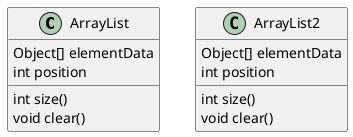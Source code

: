@startuml

class ArrayList {
    Object[] elementData
    int position
    int size()
    void clear()
}


class ArrayList2
ArrayList2 : Object[] elementData
ArrayList2 : int position
ArrayList2 : int size()
ArrayList2 : void clear()

@enduml